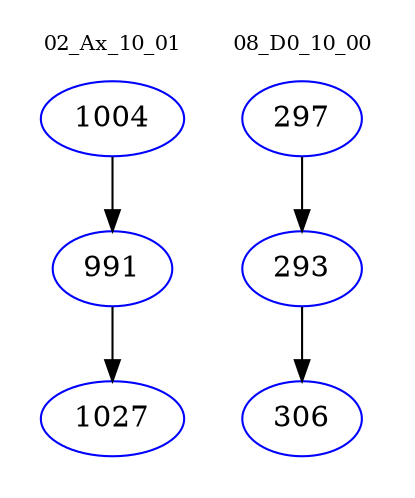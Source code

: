 digraph{
subgraph cluster_0 {
color = white
label = "02_Ax_10_01";
fontsize=10;
T0_1004 [label="1004", color="blue"]
T0_1004 -> T0_991 [color="black"]
T0_991 [label="991", color="blue"]
T0_991 -> T0_1027 [color="black"]
T0_1027 [label="1027", color="blue"]
}
subgraph cluster_1 {
color = white
label = "08_D0_10_00";
fontsize=10;
T1_297 [label="297", color="blue"]
T1_297 -> T1_293 [color="black"]
T1_293 [label="293", color="blue"]
T1_293 -> T1_306 [color="black"]
T1_306 [label="306", color="blue"]
}
}
